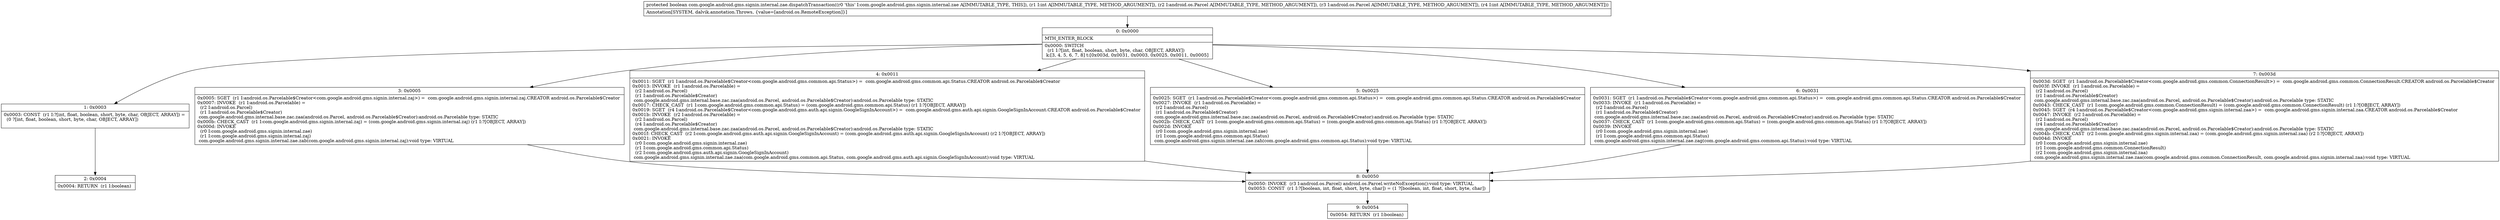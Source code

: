 digraph "CFG forcom.google.android.gms.signin.internal.zae.dispatchTransaction(ILandroid\/os\/Parcel;Landroid\/os\/Parcel;I)Z" {
Node_0 [shape=record,label="{0\:\ 0x0000|MTH_ENTER_BLOCK\l|0x0000: SWITCH  \l  (r1 I:?[int, float, boolean, short, byte, char, OBJECT, ARRAY])\l k:[3, 4, 5, 6, 7, 8] t:[0x003d, 0x0031, 0x0003, 0x0025, 0x0011, 0x0005] \l}"];
Node_1 [shape=record,label="{1\:\ 0x0003|0x0003: CONST  (r1 I:?[int, float, boolean, short, byte, char, OBJECT, ARRAY]) = \l  (0 ?[int, float, boolean, short, byte, char, OBJECT, ARRAY])\l \l}"];
Node_2 [shape=record,label="{2\:\ 0x0004|0x0004: RETURN  (r1 I:boolean) \l}"];
Node_3 [shape=record,label="{3\:\ 0x0005|0x0005: SGET  (r1 I:android.os.Parcelable$Creator\<com.google.android.gms.signin.internal.zaj\>) =  com.google.android.gms.signin.internal.zaj.CREATOR android.os.Parcelable$Creator \l0x0007: INVOKE  (r1 I:android.os.Parcelable) = \l  (r2 I:android.os.Parcel)\l  (r1 I:android.os.Parcelable$Creator)\l com.google.android.gms.internal.base.zac.zaa(android.os.Parcel, android.os.Parcelable$Creator):android.os.Parcelable type: STATIC \l0x000b: CHECK_CAST  (r1 I:com.google.android.gms.signin.internal.zaj) = (com.google.android.gms.signin.internal.zaj) (r1 I:?[OBJECT, ARRAY]) \l0x000d: INVOKE  \l  (r0 I:com.google.android.gms.signin.internal.zae)\l  (r1 I:com.google.android.gms.signin.internal.zaj)\l com.google.android.gms.signin.internal.zae.zab(com.google.android.gms.signin.internal.zaj):void type: VIRTUAL \l}"];
Node_4 [shape=record,label="{4\:\ 0x0011|0x0011: SGET  (r1 I:android.os.Parcelable$Creator\<com.google.android.gms.common.api.Status\>) =  com.google.android.gms.common.api.Status.CREATOR android.os.Parcelable$Creator \l0x0013: INVOKE  (r1 I:android.os.Parcelable) = \l  (r2 I:android.os.Parcel)\l  (r1 I:android.os.Parcelable$Creator)\l com.google.android.gms.internal.base.zac.zaa(android.os.Parcel, android.os.Parcelable$Creator):android.os.Parcelable type: STATIC \l0x0017: CHECK_CAST  (r1 I:com.google.android.gms.common.api.Status) = (com.google.android.gms.common.api.Status) (r1 I:?[OBJECT, ARRAY]) \l0x0019: SGET  (r4 I:android.os.Parcelable$Creator\<com.google.android.gms.auth.api.signin.GoogleSignInAccount\>) =  com.google.android.gms.auth.api.signin.GoogleSignInAccount.CREATOR android.os.Parcelable$Creator \l0x001b: INVOKE  (r2 I:android.os.Parcelable) = \l  (r2 I:android.os.Parcel)\l  (r4 I:android.os.Parcelable$Creator)\l com.google.android.gms.internal.base.zac.zaa(android.os.Parcel, android.os.Parcelable$Creator):android.os.Parcelable type: STATIC \l0x001f: CHECK_CAST  (r2 I:com.google.android.gms.auth.api.signin.GoogleSignInAccount) = (com.google.android.gms.auth.api.signin.GoogleSignInAccount) (r2 I:?[OBJECT, ARRAY]) \l0x0021: INVOKE  \l  (r0 I:com.google.android.gms.signin.internal.zae)\l  (r1 I:com.google.android.gms.common.api.Status)\l  (r2 I:com.google.android.gms.auth.api.signin.GoogleSignInAccount)\l com.google.android.gms.signin.internal.zae.zaa(com.google.android.gms.common.api.Status, com.google.android.gms.auth.api.signin.GoogleSignInAccount):void type: VIRTUAL \l}"];
Node_5 [shape=record,label="{5\:\ 0x0025|0x0025: SGET  (r1 I:android.os.Parcelable$Creator\<com.google.android.gms.common.api.Status\>) =  com.google.android.gms.common.api.Status.CREATOR android.os.Parcelable$Creator \l0x0027: INVOKE  (r1 I:android.os.Parcelable) = \l  (r2 I:android.os.Parcel)\l  (r1 I:android.os.Parcelable$Creator)\l com.google.android.gms.internal.base.zac.zaa(android.os.Parcel, android.os.Parcelable$Creator):android.os.Parcelable type: STATIC \l0x002b: CHECK_CAST  (r1 I:com.google.android.gms.common.api.Status) = (com.google.android.gms.common.api.Status) (r1 I:?[OBJECT, ARRAY]) \l0x002d: INVOKE  \l  (r0 I:com.google.android.gms.signin.internal.zae)\l  (r1 I:com.google.android.gms.common.api.Status)\l com.google.android.gms.signin.internal.zae.zah(com.google.android.gms.common.api.Status):void type: VIRTUAL \l}"];
Node_6 [shape=record,label="{6\:\ 0x0031|0x0031: SGET  (r1 I:android.os.Parcelable$Creator\<com.google.android.gms.common.api.Status\>) =  com.google.android.gms.common.api.Status.CREATOR android.os.Parcelable$Creator \l0x0033: INVOKE  (r1 I:android.os.Parcelable) = \l  (r2 I:android.os.Parcel)\l  (r1 I:android.os.Parcelable$Creator)\l com.google.android.gms.internal.base.zac.zaa(android.os.Parcel, android.os.Parcelable$Creator):android.os.Parcelable type: STATIC \l0x0037: CHECK_CAST  (r1 I:com.google.android.gms.common.api.Status) = (com.google.android.gms.common.api.Status) (r1 I:?[OBJECT, ARRAY]) \l0x0039: INVOKE  \l  (r0 I:com.google.android.gms.signin.internal.zae)\l  (r1 I:com.google.android.gms.common.api.Status)\l com.google.android.gms.signin.internal.zae.zag(com.google.android.gms.common.api.Status):void type: VIRTUAL \l}"];
Node_7 [shape=record,label="{7\:\ 0x003d|0x003d: SGET  (r1 I:android.os.Parcelable$Creator\<com.google.android.gms.common.ConnectionResult\>) =  com.google.android.gms.common.ConnectionResult.CREATOR android.os.Parcelable$Creator \l0x003f: INVOKE  (r1 I:android.os.Parcelable) = \l  (r2 I:android.os.Parcel)\l  (r1 I:android.os.Parcelable$Creator)\l com.google.android.gms.internal.base.zac.zaa(android.os.Parcel, android.os.Parcelable$Creator):android.os.Parcelable type: STATIC \l0x0043: CHECK_CAST  (r1 I:com.google.android.gms.common.ConnectionResult) = (com.google.android.gms.common.ConnectionResult) (r1 I:?[OBJECT, ARRAY]) \l0x0045: SGET  (r4 I:android.os.Parcelable$Creator\<com.google.android.gms.signin.internal.zaa\>) =  com.google.android.gms.signin.internal.zaa.CREATOR android.os.Parcelable$Creator \l0x0047: INVOKE  (r2 I:android.os.Parcelable) = \l  (r2 I:android.os.Parcel)\l  (r4 I:android.os.Parcelable$Creator)\l com.google.android.gms.internal.base.zac.zaa(android.os.Parcel, android.os.Parcelable$Creator):android.os.Parcelable type: STATIC \l0x004b: CHECK_CAST  (r2 I:com.google.android.gms.signin.internal.zaa) = (com.google.android.gms.signin.internal.zaa) (r2 I:?[OBJECT, ARRAY]) \l0x004d: INVOKE  \l  (r0 I:com.google.android.gms.signin.internal.zae)\l  (r1 I:com.google.android.gms.common.ConnectionResult)\l  (r2 I:com.google.android.gms.signin.internal.zaa)\l com.google.android.gms.signin.internal.zae.zaa(com.google.android.gms.common.ConnectionResult, com.google.android.gms.signin.internal.zaa):void type: VIRTUAL \l}"];
Node_8 [shape=record,label="{8\:\ 0x0050|0x0050: INVOKE  (r3 I:android.os.Parcel) android.os.Parcel.writeNoException():void type: VIRTUAL \l0x0053: CONST  (r1 I:?[boolean, int, float, short, byte, char]) = (1 ?[boolean, int, float, short, byte, char]) \l}"];
Node_9 [shape=record,label="{9\:\ 0x0054|0x0054: RETURN  (r1 I:boolean) \l}"];
MethodNode[shape=record,label="{protected boolean com.google.android.gms.signin.internal.zae.dispatchTransaction((r0 'this' I:com.google.android.gms.signin.internal.zae A[IMMUTABLE_TYPE, THIS]), (r1 I:int A[IMMUTABLE_TYPE, METHOD_ARGUMENT]), (r2 I:android.os.Parcel A[IMMUTABLE_TYPE, METHOD_ARGUMENT]), (r3 I:android.os.Parcel A[IMMUTABLE_TYPE, METHOD_ARGUMENT]), (r4 I:int A[IMMUTABLE_TYPE, METHOD_ARGUMENT]))  | Annotation[SYSTEM, dalvik.annotation.Throws, \{value=[android.os.RemoteException]\}]\l}"];
MethodNode -> Node_0;
Node_0 -> Node_1;
Node_0 -> Node_3;
Node_0 -> Node_4;
Node_0 -> Node_5;
Node_0 -> Node_6;
Node_0 -> Node_7;
Node_1 -> Node_2;
Node_3 -> Node_8;
Node_4 -> Node_8;
Node_5 -> Node_8;
Node_6 -> Node_8;
Node_7 -> Node_8;
Node_8 -> Node_9;
}


